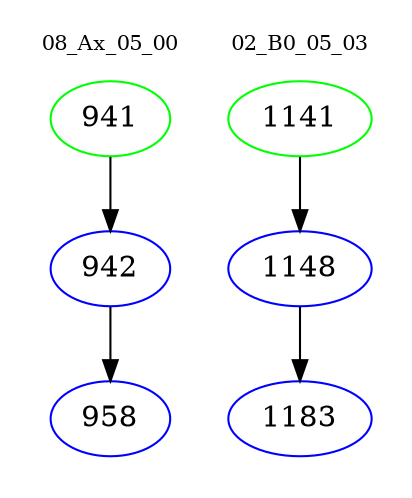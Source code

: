 digraph{
subgraph cluster_0 {
color = white
label = "08_Ax_05_00";
fontsize=10;
T0_941 [label="941", color="green"]
T0_941 -> T0_942 [color="black"]
T0_942 [label="942", color="blue"]
T0_942 -> T0_958 [color="black"]
T0_958 [label="958", color="blue"]
}
subgraph cluster_1 {
color = white
label = "02_B0_05_03";
fontsize=10;
T1_1141 [label="1141", color="green"]
T1_1141 -> T1_1148 [color="black"]
T1_1148 [label="1148", color="blue"]
T1_1148 -> T1_1183 [color="black"]
T1_1183 [label="1183", color="blue"]
}
}
